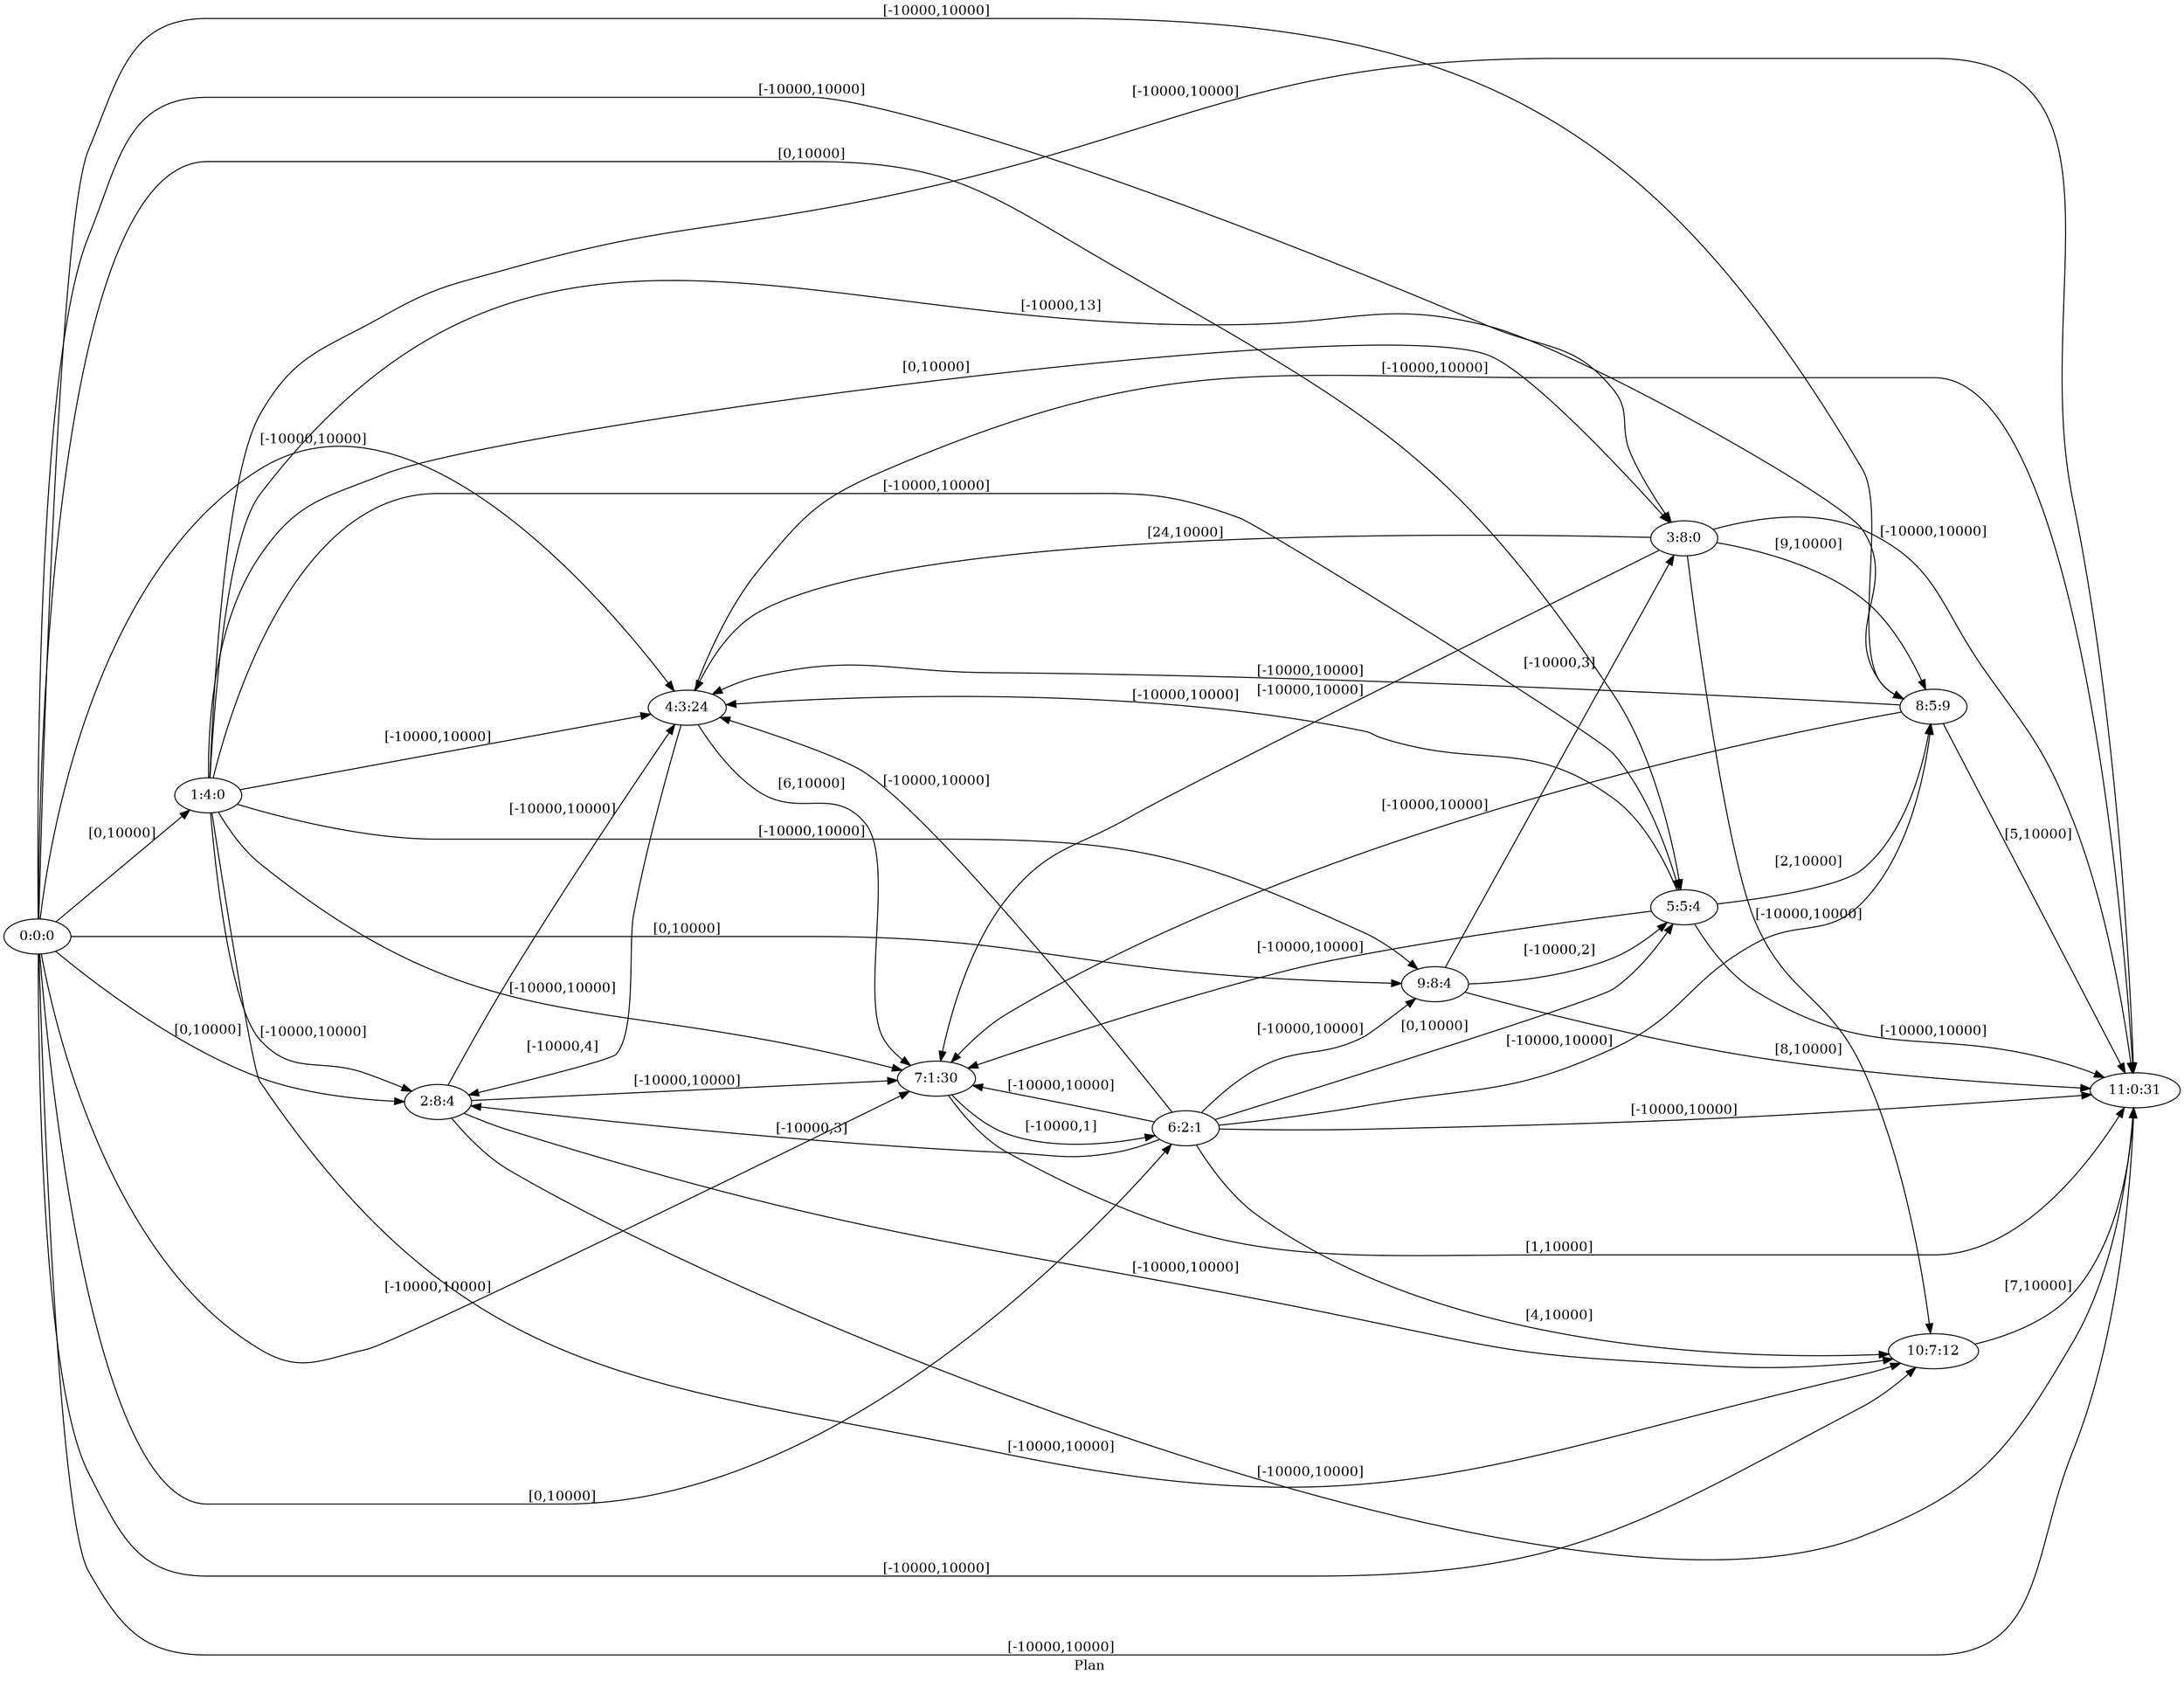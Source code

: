 digraph G {
 rankdir = LR;
 nodesep = .45; 
 size = 30;
label="Plan ";
 fldt = 0.691401;
"0:0:0"->"1:4:0"[ label = "[0,10000]"];
"0:0:0"->"2:8:4"[ label = "[0,10000]"];
"0:0:0"->"3:8:0"[ label = "[-10000,10000]"];
"0:0:0"->"4:3:24"[ label = "[-10000,10000]"];
"0:0:0"->"5:5:4"[ label = "[0,10000]"];
"0:0:0"->"6:2:1"[ label = "[0,10000]"];
"0:0:0"->"7:1:30"[ label = "[-10000,10000]"];
"0:0:0"->"8:5:9"[ label = "[-10000,10000]"];
"0:0:0"->"9:8:4"[ label = "[0,10000]"];
"0:0:0"->"10:7:12"[ label = "[-10000,10000]"];
"0:0:0"->"11:0:31"[ label = "[-10000,10000]"];
"1:4:0"->"2:8:4"[ label = "[-10000,10000]"];
"1:4:0"->"3:8:0"[ label = "[0,10000]"];
"1:4:0"->"4:3:24"[ label = "[-10000,10000]"];
"1:4:0"->"5:5:4"[ label = "[-10000,10000]"];
"1:4:0"->"7:1:30"[ label = "[-10000,10000]"];
"1:4:0"->"8:5:9"[ label = "[-10000,13]"];
"1:4:0"->"9:8:4"[ label = "[-10000,10000]"];
"1:4:0"->"10:7:12"[ label = "[-10000,10000]"];
"1:4:0"->"11:0:31"[ label = "[-10000,10000]"];
"2:8:4"->"4:3:24"[ label = "[-10000,10000]"];
"2:8:4"->"7:1:30"[ label = "[-10000,10000]"];
"2:8:4"->"10:7:12"[ label = "[-10000,10000]"];
"2:8:4"->"11:0:31"[ label = "[-10000,10000]"];
"3:8:0"->"4:3:24"[ label = "[24,10000]"];
"3:8:0"->"7:1:30"[ label = "[-10000,10000]"];
"3:8:0"->"8:5:9"[ label = "[9,10000]"];
"3:8:0"->"10:7:12"[ label = "[-10000,10000]"];
"3:8:0"->"11:0:31"[ label = "[-10000,10000]"];
"4:3:24"->"2:8:4"[ label = "[-10000,4]"];
"4:3:24"->"7:1:30"[ label = "[6,10000]"];
"4:3:24"->"11:0:31"[ label = "[-10000,10000]"];
"5:5:4"->"4:3:24"[ label = "[-10000,10000]"];
"5:5:4"->"7:1:30"[ label = "[-10000,10000]"];
"5:5:4"->"8:5:9"[ label = "[2,10000]"];
"5:5:4"->"11:0:31"[ label = "[-10000,10000]"];
"6:2:1"->"2:8:4"[ label = "[-10000,3]"];
"6:2:1"->"4:3:24"[ label = "[-10000,10000]"];
"6:2:1"->"5:5:4"[ label = "[0,10000]"];
"6:2:1"->"7:1:30"[ label = "[-10000,10000]"];
"6:2:1"->"8:5:9"[ label = "[-10000,10000]"];
"6:2:1"->"9:8:4"[ label = "[-10000,10000]"];
"6:2:1"->"10:7:12"[ label = "[4,10000]"];
"6:2:1"->"11:0:31"[ label = "[-10000,10000]"];
"7:1:30"->"6:2:1"[ label = "[-10000,1]"];
"7:1:30"->"11:0:31"[ label = "[1,10000]"];
"8:5:9"->"4:3:24"[ label = "[-10000,10000]"];
"8:5:9"->"7:1:30"[ label = "[-10000,10000]"];
"8:5:9"->"11:0:31"[ label = "[5,10000]"];
"9:8:4"->"3:8:0"[ label = "[-10000,3]"];
"9:8:4"->"5:5:4"[ label = "[-10000,2]"];
"9:8:4"->"11:0:31"[ label = "[8,10000]"];
"10:7:12"->"11:0:31"[ label = "[7,10000]"];
}
